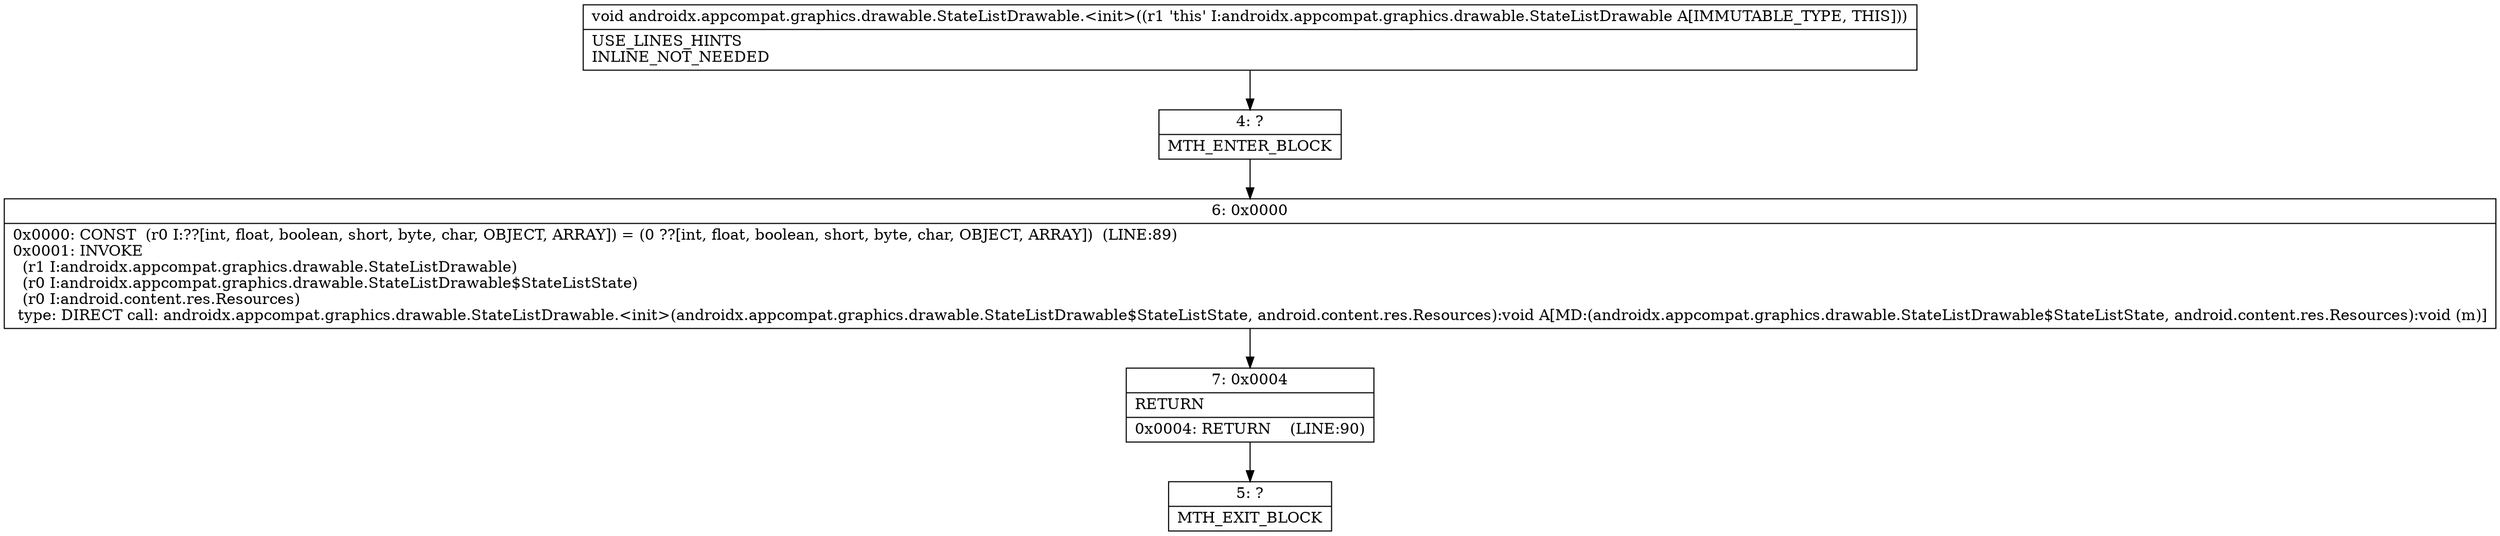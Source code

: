 digraph "CFG forandroidx.appcompat.graphics.drawable.StateListDrawable.\<init\>()V" {
Node_4 [shape=record,label="{4\:\ ?|MTH_ENTER_BLOCK\l}"];
Node_6 [shape=record,label="{6\:\ 0x0000|0x0000: CONST  (r0 I:??[int, float, boolean, short, byte, char, OBJECT, ARRAY]) = (0 ??[int, float, boolean, short, byte, char, OBJECT, ARRAY])  (LINE:89)\l0x0001: INVOKE  \l  (r1 I:androidx.appcompat.graphics.drawable.StateListDrawable)\l  (r0 I:androidx.appcompat.graphics.drawable.StateListDrawable$StateListState)\l  (r0 I:android.content.res.Resources)\l type: DIRECT call: androidx.appcompat.graphics.drawable.StateListDrawable.\<init\>(androidx.appcompat.graphics.drawable.StateListDrawable$StateListState, android.content.res.Resources):void A[MD:(androidx.appcompat.graphics.drawable.StateListDrawable$StateListState, android.content.res.Resources):void (m)]\l}"];
Node_7 [shape=record,label="{7\:\ 0x0004|RETURN\l|0x0004: RETURN    (LINE:90)\l}"];
Node_5 [shape=record,label="{5\:\ ?|MTH_EXIT_BLOCK\l}"];
MethodNode[shape=record,label="{void androidx.appcompat.graphics.drawable.StateListDrawable.\<init\>((r1 'this' I:androidx.appcompat.graphics.drawable.StateListDrawable A[IMMUTABLE_TYPE, THIS]))  | USE_LINES_HINTS\lINLINE_NOT_NEEDED\l}"];
MethodNode -> Node_4;Node_4 -> Node_6;
Node_6 -> Node_7;
Node_7 -> Node_5;
}

